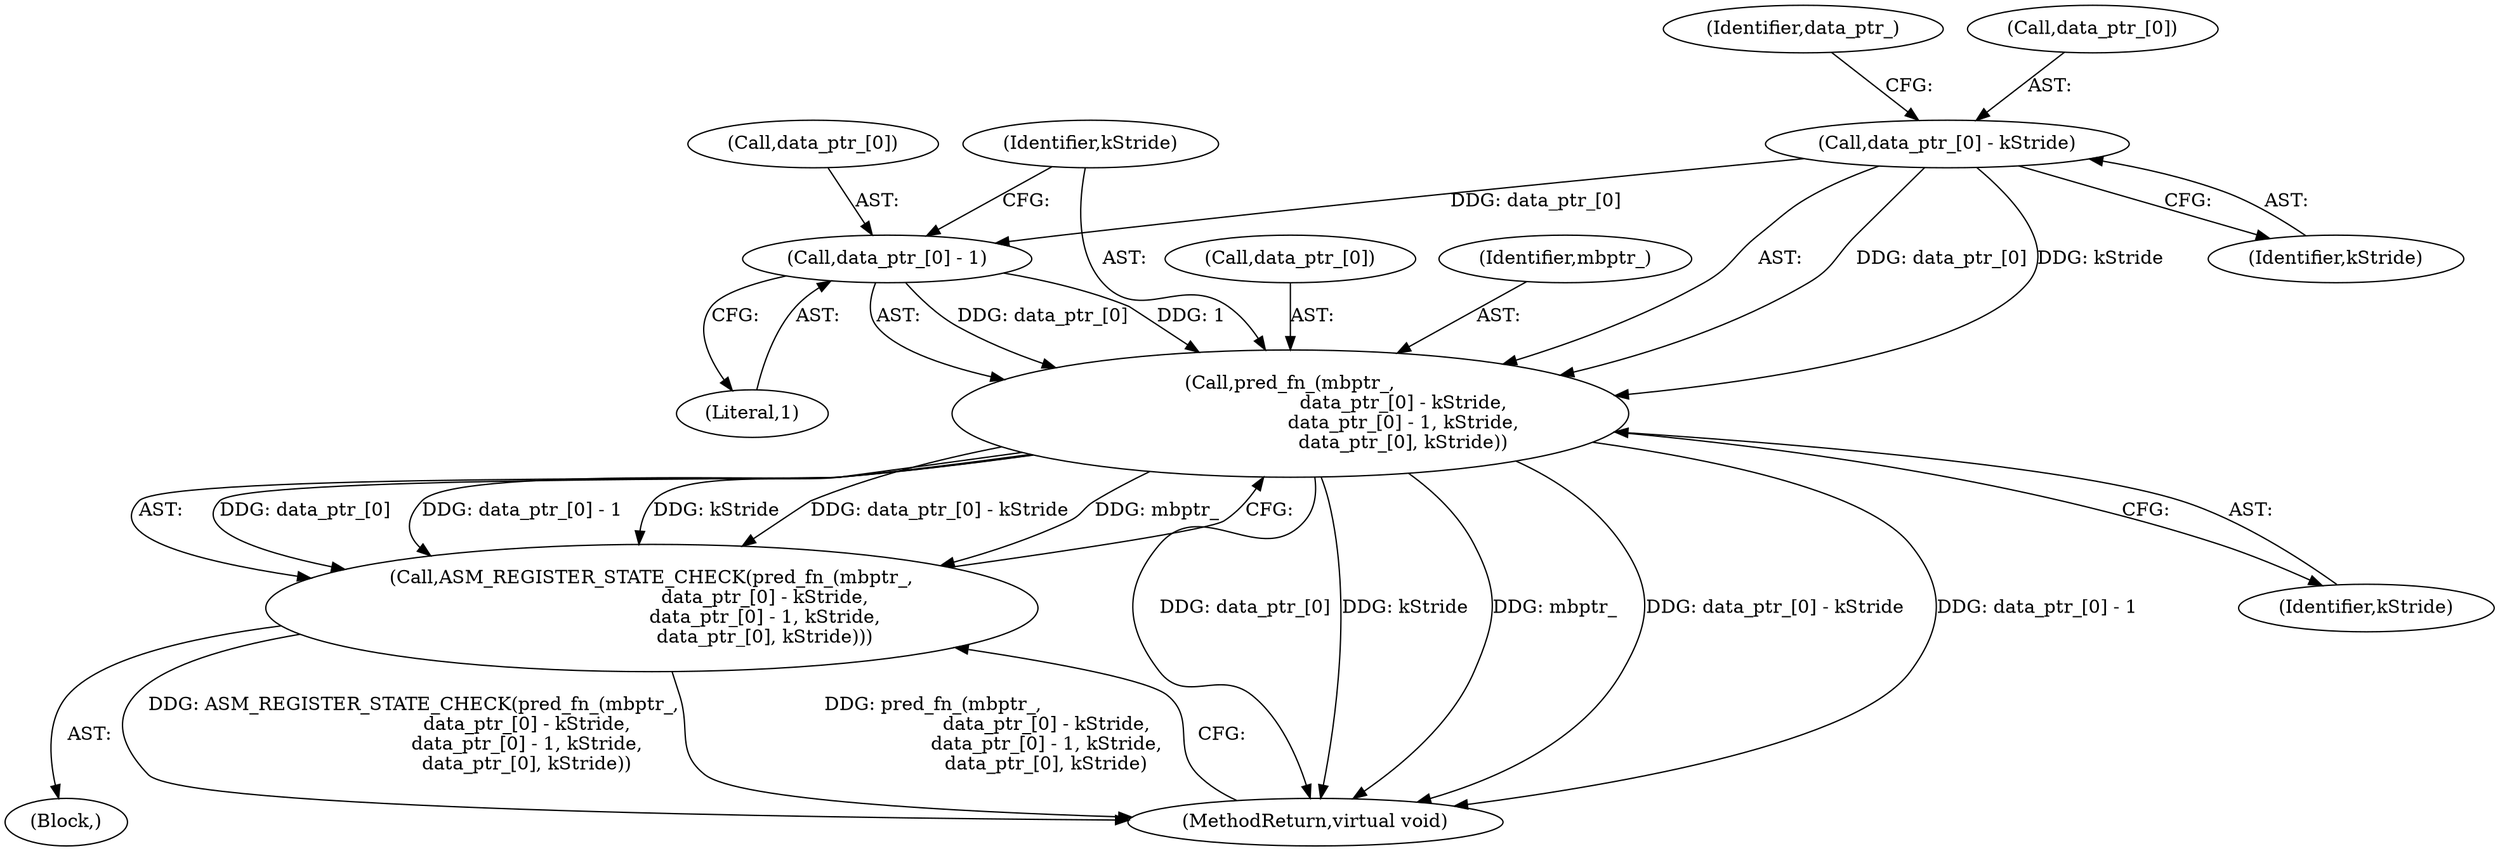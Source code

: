 digraph "0_Android_5a9753fca56f0eeb9f61e342b2fccffc364f9426_91@array" {
"1000115" [label="(Call,data_ptr_[0] - kStride)"];
"1000113" [label="(Call,pred_fn_(mbptr_,\n                                      data_ptr_[0] - kStride,\n                                      data_ptr_[0] - 1, kStride,\n                                      data_ptr_[0], kStride))"];
"1000112" [label="(Call,ASM_REGISTER_STATE_CHECK(pred_fn_(mbptr_,\n                                      data_ptr_[0] - kStride,\n                                      data_ptr_[0] - 1, kStride,\n                                      data_ptr_[0], kStride)))"];
"1000120" [label="(Call,data_ptr_[0] - 1)"];
"1000122" [label="(Identifier,data_ptr_)"];
"1000119" [label="(Identifier,kStride)"];
"1000130" [label="(MethodReturn,virtual void)"];
"1000126" [label="(Call,data_ptr_[0])"];
"1000121" [label="(Call,data_ptr_[0])"];
"1000129" [label="(Identifier,kStride)"];
"1000120" [label="(Call,data_ptr_[0] - 1)"];
"1000125" [label="(Identifier,kStride)"];
"1000116" [label="(Call,data_ptr_[0])"];
"1000102" [label="(Block,)"];
"1000113" [label="(Call,pred_fn_(mbptr_,\n                                      data_ptr_[0] - kStride,\n                                      data_ptr_[0] - 1, kStride,\n                                      data_ptr_[0], kStride))"];
"1000115" [label="(Call,data_ptr_[0] - kStride)"];
"1000112" [label="(Call,ASM_REGISTER_STATE_CHECK(pred_fn_(mbptr_,\n                                      data_ptr_[0] - kStride,\n                                      data_ptr_[0] - 1, kStride,\n                                      data_ptr_[0], kStride)))"];
"1000124" [label="(Literal,1)"];
"1000114" [label="(Identifier,mbptr_)"];
"1000115" -> "1000113"  [label="AST: "];
"1000115" -> "1000119"  [label="CFG: "];
"1000116" -> "1000115"  [label="AST: "];
"1000119" -> "1000115"  [label="AST: "];
"1000122" -> "1000115"  [label="CFG: "];
"1000115" -> "1000113"  [label="DDG: data_ptr_[0]"];
"1000115" -> "1000113"  [label="DDG: kStride"];
"1000115" -> "1000120"  [label="DDG: data_ptr_[0]"];
"1000113" -> "1000112"  [label="AST: "];
"1000113" -> "1000129"  [label="CFG: "];
"1000114" -> "1000113"  [label="AST: "];
"1000120" -> "1000113"  [label="AST: "];
"1000125" -> "1000113"  [label="AST: "];
"1000126" -> "1000113"  [label="AST: "];
"1000129" -> "1000113"  [label="AST: "];
"1000112" -> "1000113"  [label="CFG: "];
"1000113" -> "1000130"  [label="DDG: data_ptr_[0]"];
"1000113" -> "1000130"  [label="DDG: kStride"];
"1000113" -> "1000130"  [label="DDG: mbptr_"];
"1000113" -> "1000130"  [label="DDG: data_ptr_[0] - kStride"];
"1000113" -> "1000130"  [label="DDG: data_ptr_[0] - 1"];
"1000113" -> "1000112"  [label="DDG: data_ptr_[0]"];
"1000113" -> "1000112"  [label="DDG: data_ptr_[0] - 1"];
"1000113" -> "1000112"  [label="DDG: kStride"];
"1000113" -> "1000112"  [label="DDG: data_ptr_[0] - kStride"];
"1000113" -> "1000112"  [label="DDG: mbptr_"];
"1000120" -> "1000113"  [label="DDG: data_ptr_[0]"];
"1000120" -> "1000113"  [label="DDG: 1"];
"1000112" -> "1000102"  [label="AST: "];
"1000130" -> "1000112"  [label="CFG: "];
"1000112" -> "1000130"  [label="DDG: ASM_REGISTER_STATE_CHECK(pred_fn_(mbptr_,\n                                      data_ptr_[0] - kStride,\n                                      data_ptr_[0] - 1, kStride,\n                                      data_ptr_[0], kStride))"];
"1000112" -> "1000130"  [label="DDG: pred_fn_(mbptr_,\n                                      data_ptr_[0] - kStride,\n                                      data_ptr_[0] - 1, kStride,\n                                      data_ptr_[0], kStride)"];
"1000120" -> "1000124"  [label="CFG: "];
"1000121" -> "1000120"  [label="AST: "];
"1000124" -> "1000120"  [label="AST: "];
"1000125" -> "1000120"  [label="CFG: "];
}
